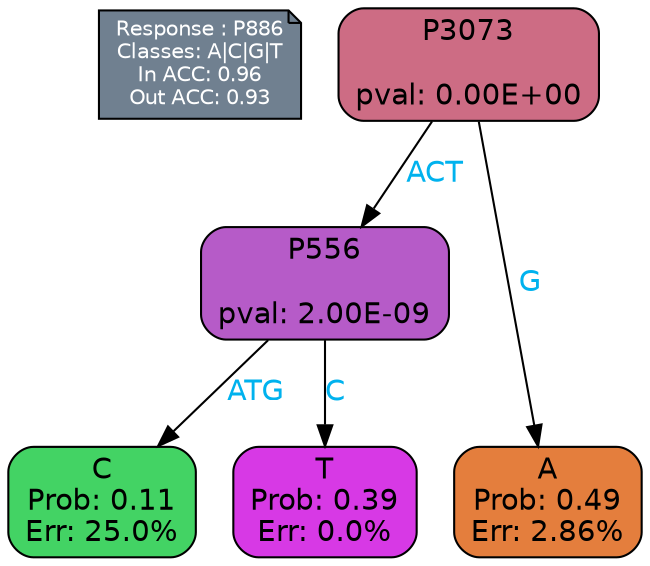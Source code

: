 digraph Tree {
node [shape=box, style="filled, rounded", color="black", fontname=helvetica] ;
graph [ranksep=equally, splines=polylines, bgcolor=transparent, dpi=600] ;
edge [fontname=helvetica] ;
LEGEND [label="Response : P886
Classes: A|C|G|T
In ACC: 0.96
Out ACC: 0.93
",shape=note,align=left,style=filled,fillcolor="slategray",fontcolor="white",fontsize=10];1 [label="P3073

pval: 0.00E+00", fillcolor="#cd6c84"] ;
2 [label="P556

pval: 2.00E-09", fillcolor="#b65bc8"] ;
3 [label="C
Prob: 0.11
Err: 25.0%", fillcolor="#43d364"] ;
4 [label="T
Prob: 0.39
Err: 0.0%", fillcolor="#d739e5"] ;
5 [label="A
Prob: 0.49
Err: 2.86%", fillcolor="#e47e3d"] ;
1 -> 2 [label="ACT",fontcolor=deepskyblue2] ;
1 -> 5 [label="G",fontcolor=deepskyblue2] ;
2 -> 3 [label="ATG",fontcolor=deepskyblue2] ;
2 -> 4 [label="C",fontcolor=deepskyblue2] ;
{rank = same; 3;4;5;}{rank = same; LEGEND;1;}}